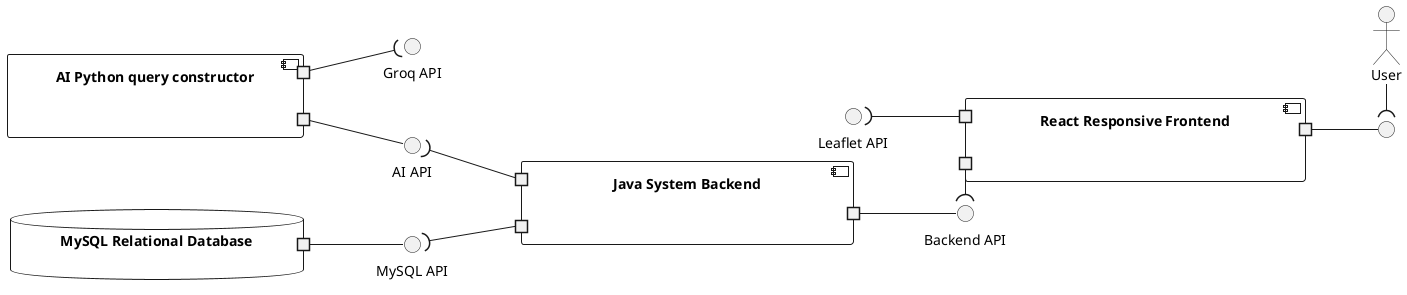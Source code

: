 @startuml Component Diagram Level 2
left to right direction

actor User

component reactive_frontend as "React Responsive Frontend" {
    portout " " as port_frontend_to_user
    portin " " as port_frontend_to_backend
    portin " " as port_backend_to_google_api
}
component system_backend as "Java System Backend" {
    portout " " as port_backend_from_frontend
    portin " " as port_backend_to_ai_api
    portin " " as port_backend_from_db
}

component ai_component as "AI Python query constructor" {
    portout " " as port_ai_to_backend_api
    portout " " as port_ai_to_groq_api
}

database database_mysql_db as "MySQL Relational Database" {
    portout " " as port_db_from_backend
}

interface interface_frontendpage as " "

interface interface_ai_grook_api as "Groq API" 
interface interface_ai_api as "AI API"  
interface interface_google_api as "Leaflet API"
interface interface_backend as "Backend API" 
interface interface_mysql_db as "MySQL API" 

port_frontend_to_user -down- interface_frontendpage
User -right-( interface_frontendpage

port_backend_from_frontend -down- interface_backend
port_frontend_to_backend -left-( interface_backend

port_ai_to_backend_api -down- interface_ai_api
port_ai_to_groq_api -down-( interface_ai_grook_api

port_backend_to_ai_api -up-( interface_ai_api
port_backend_to_google_api -up-( interface_google_api

port_db_from_backend -- interface_mysql_db
port_backend_from_db -up-( interface_mysql_db
@enduml